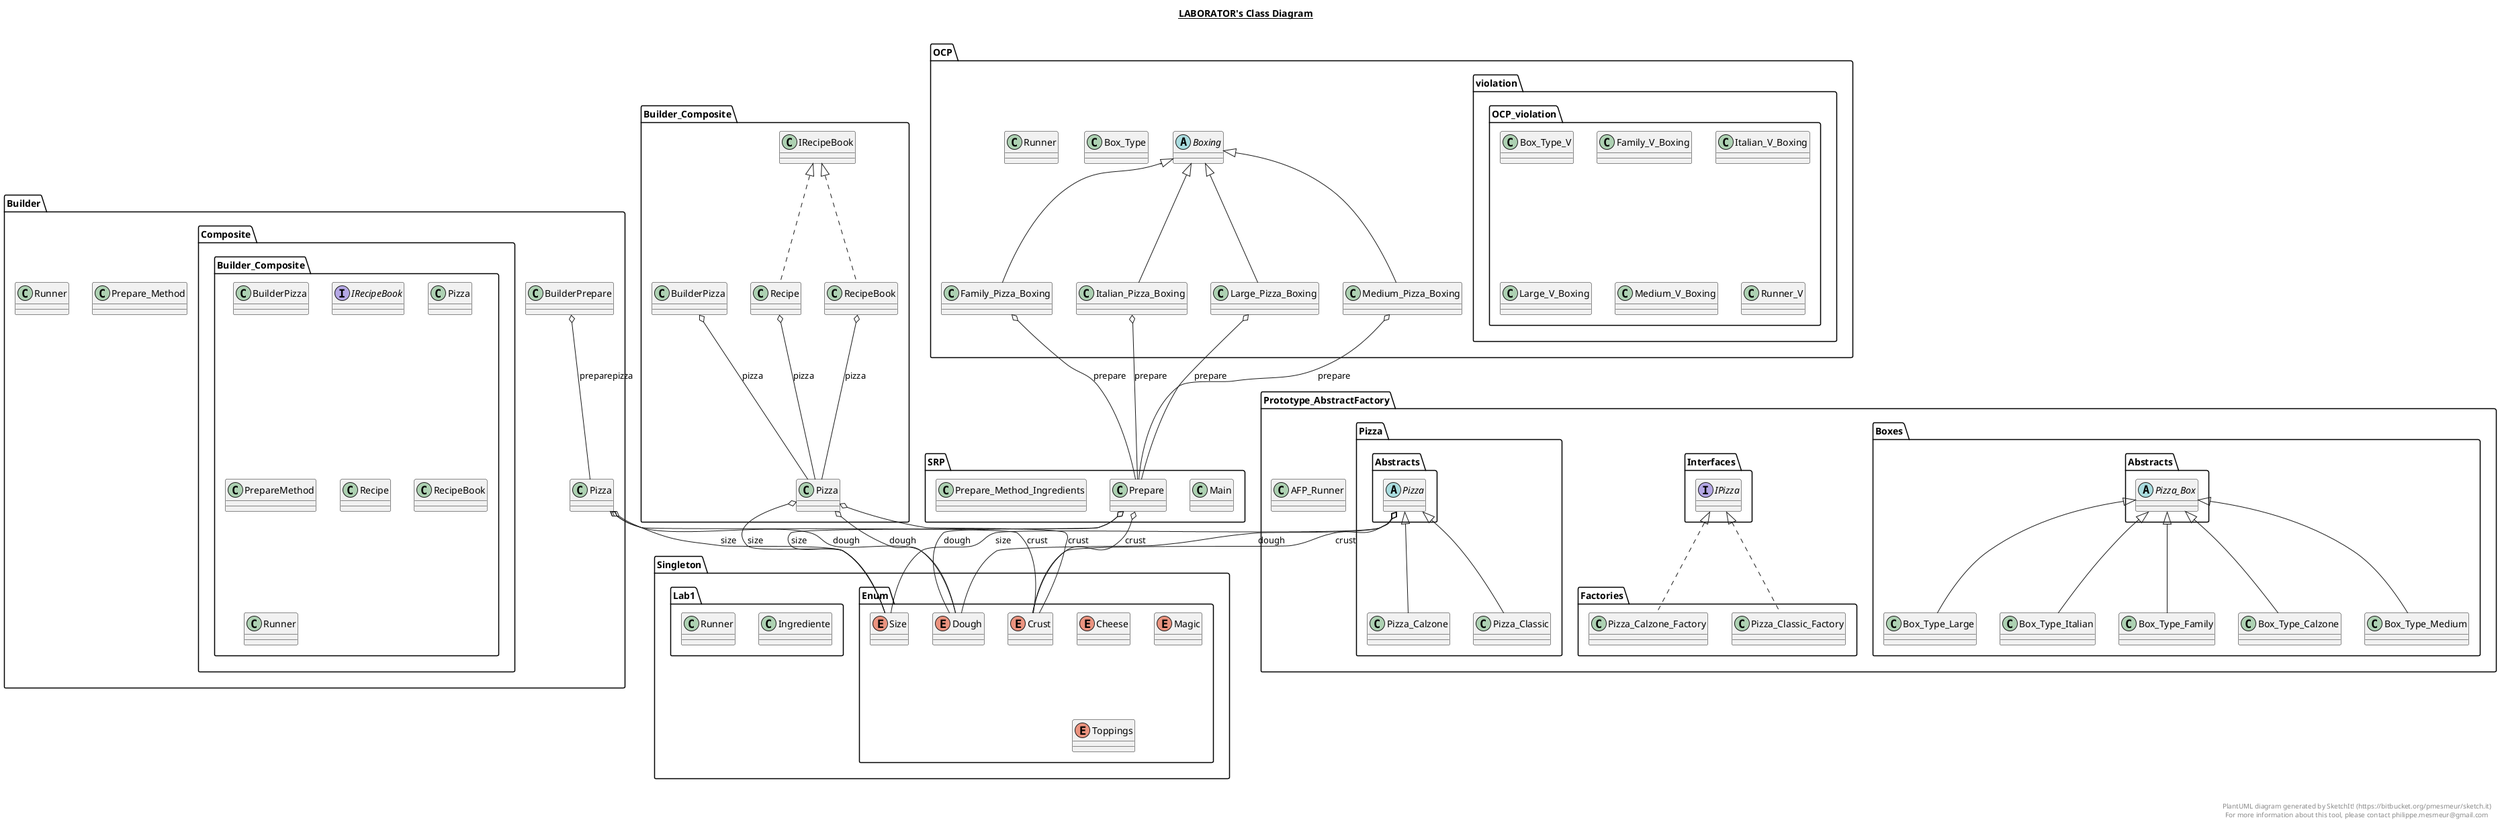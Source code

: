 @startuml

title __LABORATOR's Class Diagram__\n

  namespace Builder {
    class Builder.BuilderPrepare {
    }
  }
  

  namespace Builder {
    class Builder.Pizza {
    }
  }
  

  namespace Builder {
    class Builder.Prepare_Method {
    }
  }
  

  namespace Builder {
    class Builder.Runner {
    }
  }
  

  namespace Builder {
    namespace Composite {
      class Builder_Composite.BuilderPizza {
      }
    }
  }
  

  namespace Builder {
    namespace Composite {
      interface Builder_Composite.IRecipeBook {
      }
    }
  }
  

  namespace Builder {
    namespace Composite {
      class Builder_Composite.Pizza {
      }
    }
  }
  

  namespace Builder {
    namespace Composite {
      class Builder_Composite.PrepareMethod {
      }
    }
  }
  

  namespace Builder {
    namespace Composite {
      class Builder_Composite.Recipe {
      }
    }
  }
  

  namespace Builder {
    namespace Composite {
      class Builder_Composite.RecipeBook {
      }
    }
  }
  

  namespace Builder {
    namespace Composite {
      class Builder_Composite.Runner {
      }
    }
  }
  

  namespace OCP {
    class OCP.Box_Type {
    }
  }
  

  namespace OCP {
    abstract class OCP.Boxing {
    }
  }
  

  namespace OCP {
    class OCP.Family_Pizza_Boxing {
    }
  }
  

  namespace OCP {
    class OCP.Italian_Pizza_Boxing {
    }
  }
  

  namespace OCP {
    class OCP.Large_Pizza_Boxing {
    }
  }
  

  namespace OCP {
    class OCP.Medium_Pizza_Boxing {
    }
  }
  

  namespace OCP {
    class OCP.Runner {
    }
  }
  

  namespace OCP {
    namespace violation {
      class OCP_violation.Box_Type_V {
      }
    }
  }
  

  namespace OCP {
    namespace violation {
      class OCP_violation.Family_V_Boxing {
      }
    }
  }
  

  namespace OCP {
    namespace violation {
      class OCP_violation.Italian_V_Boxing {
      }
    }
  }
  

  namespace OCP {
    namespace violation {
      class OCP_violation.Large_V_Boxing {
      }
    }
  }
  

  namespace OCP {
    namespace violation {
      class OCP_violation.Medium_V_Boxing {
      }
    }
  }
  

  namespace OCP {
    namespace violation {
      class OCP_violation.Runner_V {
      }
    }
  }
  

  namespace Prototype_AbstractFactory {
    class Prototype_AbstractFactory.AFP_Runner {
    }
  }
  

  namespace Prototype_AbstractFactory {
    namespace Boxes {
      namespace Abstracts {
        abstract class Prototype_AbstractFactory.Boxes.Abstracts.Pizza_Box {
        }
      }
    }
  }
  

  namespace Prototype_AbstractFactory {
    namespace Boxes {
      class Prototype_AbstractFactory.Boxes.Box_Type_Calzone {
      }
    }
  }
  

  namespace Prototype_AbstractFactory {
    namespace Boxes {
      class Prototype_AbstractFactory.Boxes.Box_Type_Family {
      }
    }
  }
  

  namespace Prototype_AbstractFactory {
    namespace Boxes {
      class Prototype_AbstractFactory.Boxes.Box_Type_Italian {
      }
    }
  }
  

  namespace Prototype_AbstractFactory {
    namespace Boxes {
      class Prototype_AbstractFactory.Boxes.Box_Type_Large {
      }
    }
  }
  

  namespace Prototype_AbstractFactory {
    namespace Boxes {
      class Prototype_AbstractFactory.Boxes.Box_Type_Medium {
      }
    }
  }
  

  namespace Prototype_AbstractFactory {
    namespace Factories {
      class Prototype_AbstractFactory.Factories.Pizza_Calzone_Factory {
      }
    }
  }
  

  namespace Prototype_AbstractFactory {
    namespace Factories {
      class Prototype_AbstractFactory.Factories.Pizza_Classic_Factory {
      }
    }
  }
  

  namespace Prototype_AbstractFactory {
    namespace Interfaces {
      interface Prototype_AbstractFactory.Interfaces.IPizza {
      }
    }
  }
  

  namespace Prototype_AbstractFactory {
    namespace Pizza {
      namespace Abstracts {
        abstract class Prototype_AbstractFactory.Pizza.Abstracts.Pizza {
        }
      }
    }
  }
  

  namespace Prototype_AbstractFactory {
    namespace Pizza {
      class Prototype_AbstractFactory.Pizza.Pizza_Calzone {
      }
    }
  }
  

  namespace Prototype_AbstractFactory {
    namespace Pizza {
      class Prototype_AbstractFactory.Pizza.Pizza_Classic {
      }
    }
  }
  

  namespace SRP {
    class SRP.Main {
    }
  }
  

  namespace SRP {
    class SRP.Prepare {
    }
  }
  

  namespace SRP {
    class SRP.Prepare_Method_Ingredients {
    }
  }
  

  namespace Singleton.Enum {
    enum Cheese {
    }
  }
  

  namespace Singleton.Enum {
    enum Crust {
    }
  }
  

  namespace Singleton.Enum {
    enum Dough {
    }
  }
  

  namespace Singleton.Enum {
    enum Magic {
    }
  }
  

  namespace Singleton.Enum {
    enum Size {
    }
  }
  

  namespace Singleton.Enum {
    enum Toppings {
    }
  }
  

  namespace Singleton.Lab1 {
    class Singleton.Lab1.Ingrediente {
    }
  }
  

  namespace Singleton.Lab1 {
    class Singleton.Lab1.Runner {
    }
  }
  

  Builder.BuilderPrepare o-- Builder.Pizza : preparepizza
  Builder.Pizza o-- Singleton.Enum.Crust : crust
  Builder.Pizza o-- Singleton.Enum.Dough : dough
  Builder.Pizza o-- Singleton.Enum.Size : size
  Builder_Composite.BuilderPizza o-- Builder_Composite.Pizza : pizza
  Builder_Composite.Pizza o-- Singleton.Enum.Crust : crust
  Builder_Composite.Pizza o-- Singleton.Enum.Dough : dough
  Builder_Composite.Pizza o-- Singleton.Enum.Size : size
  Builder_Composite.Recipe .up.|> Builder_Composite.IRecipeBook
  Builder_Composite.Recipe o-- Builder_Composite.Pizza : pizza
  Builder_Composite.RecipeBook .up.|> Builder_Composite.IRecipeBook
  Builder_Composite.RecipeBook o-- Builder_Composite.Pizza : pizza
  OCP.Family_Pizza_Boxing -up-|> OCP.Boxing
  OCP.Family_Pizza_Boxing o-- SRP.Prepare : prepare
  OCP.Italian_Pizza_Boxing -up-|> OCP.Boxing
  OCP.Italian_Pizza_Boxing o-- SRP.Prepare : prepare
  OCP.Large_Pizza_Boxing -up-|> OCP.Boxing
  OCP.Large_Pizza_Boxing o-- SRP.Prepare : prepare
  OCP.Medium_Pizza_Boxing -up-|> OCP.Boxing
  OCP.Medium_Pizza_Boxing o-- SRP.Prepare : prepare
  Prototype_AbstractFactory.Boxes.Box_Type_Calzone -up-|> Prototype_AbstractFactory.Boxes.Abstracts.Pizza_Box
  Prototype_AbstractFactory.Boxes.Box_Type_Family -up-|> Prototype_AbstractFactory.Boxes.Abstracts.Pizza_Box
  Prototype_AbstractFactory.Boxes.Box_Type_Italian -up-|> Prototype_AbstractFactory.Boxes.Abstracts.Pizza_Box
  Prototype_AbstractFactory.Boxes.Box_Type_Large -up-|> Prototype_AbstractFactory.Boxes.Abstracts.Pizza_Box
  Prototype_AbstractFactory.Boxes.Box_Type_Medium -up-|> Prototype_AbstractFactory.Boxes.Abstracts.Pizza_Box
  Prototype_AbstractFactory.Factories.Pizza_Calzone_Factory .up.|> Prototype_AbstractFactory.Interfaces.IPizza
  Prototype_AbstractFactory.Factories.Pizza_Classic_Factory .up.|> Prototype_AbstractFactory.Interfaces.IPizza
  Prototype_AbstractFactory.Pizza.Abstracts.Pizza o-- Singleton.Enum.Crust : crust
  Prototype_AbstractFactory.Pizza.Abstracts.Pizza o-- Singleton.Enum.Dough : dough
  Prototype_AbstractFactory.Pizza.Abstracts.Pizza o-- Singleton.Enum.Size : size
  Prototype_AbstractFactory.Pizza.Pizza_Calzone -up-|> Prototype_AbstractFactory.Pizza.Abstracts.Pizza
  Prototype_AbstractFactory.Pizza.Pizza_Classic -up-|> Prototype_AbstractFactory.Pizza.Abstracts.Pizza
  SRP.Prepare o-- Singleton.Enum.Crust : crust
  SRP.Prepare o-- Singleton.Enum.Dough : dough
  SRP.Prepare o-- Singleton.Enum.Size : size


right footer


PlantUML diagram generated by SketchIt! (https://bitbucket.org/pmesmeur/sketch.it)
For more information about this tool, please contact philippe.mesmeur@gmail.com
endfooter

@enduml

